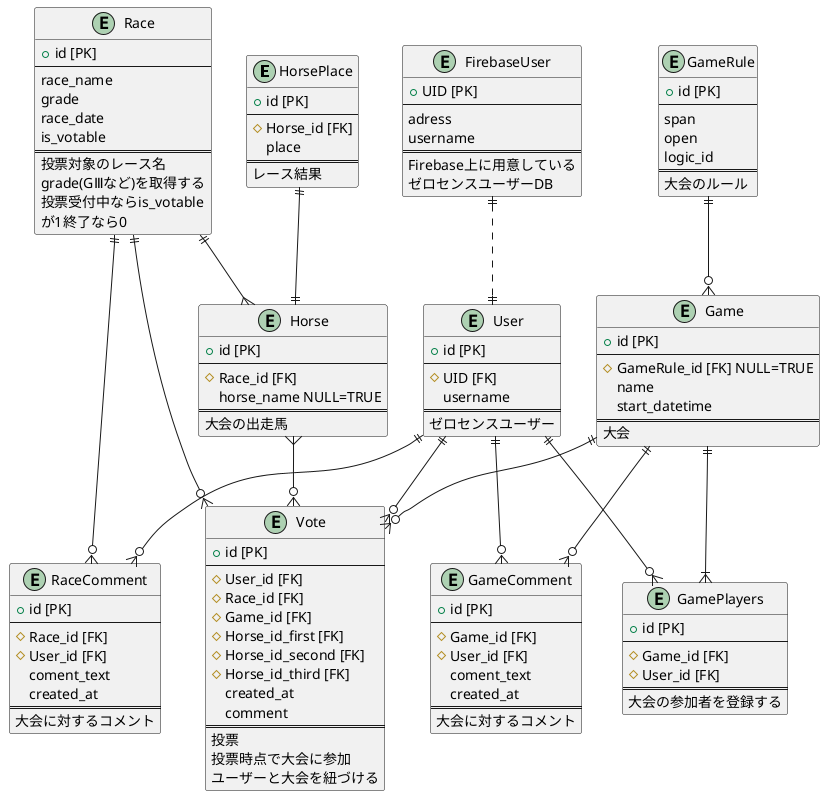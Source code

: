 @startuml 20230810_ER図


entity HorsePlace {
  + id [PK]
  --
  # Horse_id [FK]
  place
  ==
  レース結果
}

entity User {
  + id [PK]
  --
  # UID [FK]
  username
  ==
  ゼロセンスユーザー
}

entity FirebaseUser {
  + UID [PK]
  --
  adress 
  username
  ==
  Firebase上に用意している
  ゼロセンスユーザーDB
}

entity Game {
  + id [PK]
  --
  # GameRule_id [FK] NULL=TRUE
  name
  start_datetime
  ==
  大会
}

entity GameRule {
  + id [PK]
  --
  span
  open
  logic_id
  ==
  大会のルール
}

entity Vote {
  + id [PK]
  --
  # User_id [FK]
  # Race_id [FK]
  # Game_id [FK]
  # Horse_id_first [FK]
  # Horse_id_second [FK]
  # Horse_id_third [FK]
  created_at
  comment
  ==
  投票
  投票時点で大会に参加
  ユーザーと大会を紐づける
}

entity Race{
  + id [PK]
  --
  race_name
  grade
  race_date
  is_votable
  ==
  投票対象のレース名
  grade(GⅢなど)を取得する  
  投票受付中ならis_votable
  が1終了なら0
}

entity Horse {
  + id [PK]
  --
  # Race_id [FK] 
  horse_name NULL=TRUE
  ==
  大会の出走馬
}

entity GameComment {
  + id [PK]
  --
  # Game_id [FK]
  # User_id [FK]
  coment_text
  created_at
  ==
  大会に対するコメント
}

entity GamePlayers {
  + id [PK]
  --
  # Game_id [FK]
  # User_id [FK]
  ==
  大会の参加者を登録する
}

entity RaceComment {
  + id [PK]
  --
  # Race_id [FK]
  # User_id [FK]
  coment_text
  created_at
  ==
  大会に対するコメント
}


User ||--o{ Vote
Horse }--o{ Vote
Race ||--o{ Vote
Game ||--o{ Vote
Race ||--{ Horse
User ||--o{ GameComment
Game ||--o{ GameComment
User ||--o{ RaceComment
Race ||--o{ RaceComment
GameRule ||--o{ Game
HorsePlace ||--|| Horse
FirebaseUser ||..|| User
Game ||--|{ GamePlayers
User ||--o{ GamePlayers
@enduml

